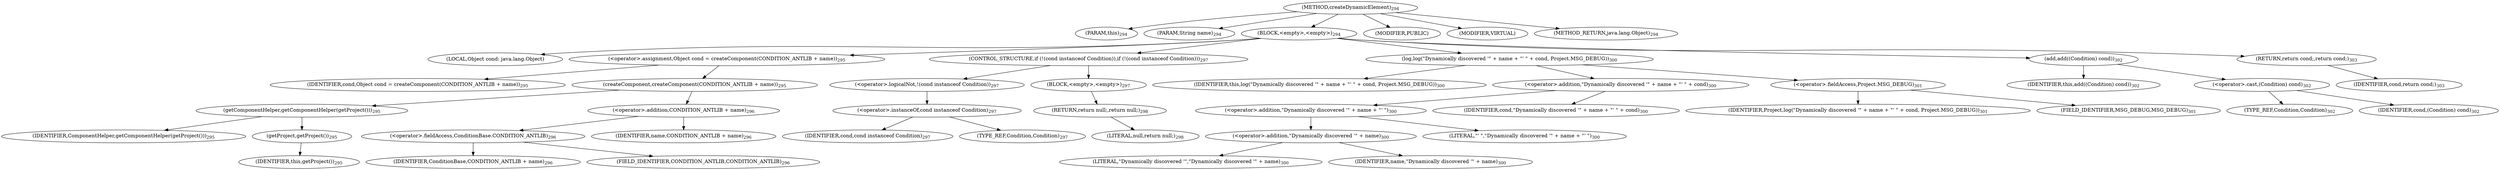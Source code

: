 digraph "createDynamicElement" {  
"350" [label = <(METHOD,createDynamicElement)<SUB>294</SUB>> ]
"8" [label = <(PARAM,this)<SUB>294</SUB>> ]
"351" [label = <(PARAM,String name)<SUB>294</SUB>> ]
"352" [label = <(BLOCK,&lt;empty&gt;,&lt;empty&gt;)<SUB>294</SUB>> ]
"353" [label = <(LOCAL,Object cond: java.lang.Object)> ]
"354" [label = <(&lt;operator&gt;.assignment,Object cond = createComponent(CONDITION_ANTLIB + name))<SUB>295</SUB>> ]
"355" [label = <(IDENTIFIER,cond,Object cond = createComponent(CONDITION_ANTLIB + name))<SUB>295</SUB>> ]
"356" [label = <(createComponent,createComponent(CONDITION_ANTLIB + name))<SUB>295</SUB>> ]
"357" [label = <(getComponentHelper,getComponentHelper(getProject()))<SUB>295</SUB>> ]
"358" [label = <(IDENTIFIER,ComponentHelper,getComponentHelper(getProject()))<SUB>295</SUB>> ]
"359" [label = <(getProject,getProject())<SUB>295</SUB>> ]
"7" [label = <(IDENTIFIER,this,getProject())<SUB>295</SUB>> ]
"360" [label = <(&lt;operator&gt;.addition,CONDITION_ANTLIB + name)<SUB>296</SUB>> ]
"361" [label = <(&lt;operator&gt;.fieldAccess,ConditionBase.CONDITION_ANTLIB)<SUB>296</SUB>> ]
"362" [label = <(IDENTIFIER,ConditionBase,CONDITION_ANTLIB + name)<SUB>296</SUB>> ]
"363" [label = <(FIELD_IDENTIFIER,CONDITION_ANTLIB,CONDITION_ANTLIB)<SUB>296</SUB>> ]
"364" [label = <(IDENTIFIER,name,CONDITION_ANTLIB + name)<SUB>296</SUB>> ]
"365" [label = <(CONTROL_STRUCTURE,if (!(cond instanceof Condition)),if (!(cond instanceof Condition)))<SUB>297</SUB>> ]
"366" [label = <(&lt;operator&gt;.logicalNot,!(cond instanceof Condition))<SUB>297</SUB>> ]
"367" [label = <(&lt;operator&gt;.instanceOf,cond instanceof Condition)<SUB>297</SUB>> ]
"368" [label = <(IDENTIFIER,cond,cond instanceof Condition)<SUB>297</SUB>> ]
"369" [label = <(TYPE_REF,Condition,Condition)<SUB>297</SUB>> ]
"370" [label = <(BLOCK,&lt;empty&gt;,&lt;empty&gt;)<SUB>297</SUB>> ]
"371" [label = <(RETURN,return null;,return null;)<SUB>298</SUB>> ]
"372" [label = <(LITERAL,null,return null;)<SUB>298</SUB>> ]
"373" [label = <(log,log(&quot;Dynamically discovered '&quot; + name + &quot;' &quot; + cond, Project.MSG_DEBUG))<SUB>300</SUB>> ]
"9" [label = <(IDENTIFIER,this,log(&quot;Dynamically discovered '&quot; + name + &quot;' &quot; + cond, Project.MSG_DEBUG))<SUB>300</SUB>> ]
"374" [label = <(&lt;operator&gt;.addition,&quot;Dynamically discovered '&quot; + name + &quot;' &quot; + cond)<SUB>300</SUB>> ]
"375" [label = <(&lt;operator&gt;.addition,&quot;Dynamically discovered '&quot; + name + &quot;' &quot;)<SUB>300</SUB>> ]
"376" [label = <(&lt;operator&gt;.addition,&quot;Dynamically discovered '&quot; + name)<SUB>300</SUB>> ]
"377" [label = <(LITERAL,&quot;Dynamically discovered '&quot;,&quot;Dynamically discovered '&quot; + name)<SUB>300</SUB>> ]
"378" [label = <(IDENTIFIER,name,&quot;Dynamically discovered '&quot; + name)<SUB>300</SUB>> ]
"379" [label = <(LITERAL,&quot;' &quot;,&quot;Dynamically discovered '&quot; + name + &quot;' &quot;)<SUB>300</SUB>> ]
"380" [label = <(IDENTIFIER,cond,&quot;Dynamically discovered '&quot; + name + &quot;' &quot; + cond)<SUB>300</SUB>> ]
"381" [label = <(&lt;operator&gt;.fieldAccess,Project.MSG_DEBUG)<SUB>301</SUB>> ]
"382" [label = <(IDENTIFIER,Project,log(&quot;Dynamically discovered '&quot; + name + &quot;' &quot; + cond, Project.MSG_DEBUG))<SUB>301</SUB>> ]
"383" [label = <(FIELD_IDENTIFIER,MSG_DEBUG,MSG_DEBUG)<SUB>301</SUB>> ]
"384" [label = <(add,add((Condition) cond))<SUB>302</SUB>> ]
"10" [label = <(IDENTIFIER,this,add((Condition) cond))<SUB>302</SUB>> ]
"385" [label = <(&lt;operator&gt;.cast,(Condition) cond)<SUB>302</SUB>> ]
"386" [label = <(TYPE_REF,Condition,Condition)<SUB>302</SUB>> ]
"387" [label = <(IDENTIFIER,cond,(Condition) cond)<SUB>302</SUB>> ]
"388" [label = <(RETURN,return cond;,return cond;)<SUB>303</SUB>> ]
"389" [label = <(IDENTIFIER,cond,return cond;)<SUB>303</SUB>> ]
"390" [label = <(MODIFIER,PUBLIC)> ]
"391" [label = <(MODIFIER,VIRTUAL)> ]
"392" [label = <(METHOD_RETURN,java.lang.Object)<SUB>294</SUB>> ]
  "350" -> "8" 
  "350" -> "351" 
  "350" -> "352" 
  "350" -> "390" 
  "350" -> "391" 
  "350" -> "392" 
  "352" -> "353" 
  "352" -> "354" 
  "352" -> "365" 
  "352" -> "373" 
  "352" -> "384" 
  "352" -> "388" 
  "354" -> "355" 
  "354" -> "356" 
  "356" -> "357" 
  "356" -> "360" 
  "357" -> "358" 
  "357" -> "359" 
  "359" -> "7" 
  "360" -> "361" 
  "360" -> "364" 
  "361" -> "362" 
  "361" -> "363" 
  "365" -> "366" 
  "365" -> "370" 
  "366" -> "367" 
  "367" -> "368" 
  "367" -> "369" 
  "370" -> "371" 
  "371" -> "372" 
  "373" -> "9" 
  "373" -> "374" 
  "373" -> "381" 
  "374" -> "375" 
  "374" -> "380" 
  "375" -> "376" 
  "375" -> "379" 
  "376" -> "377" 
  "376" -> "378" 
  "381" -> "382" 
  "381" -> "383" 
  "384" -> "10" 
  "384" -> "385" 
  "385" -> "386" 
  "385" -> "387" 
  "388" -> "389" 
}
